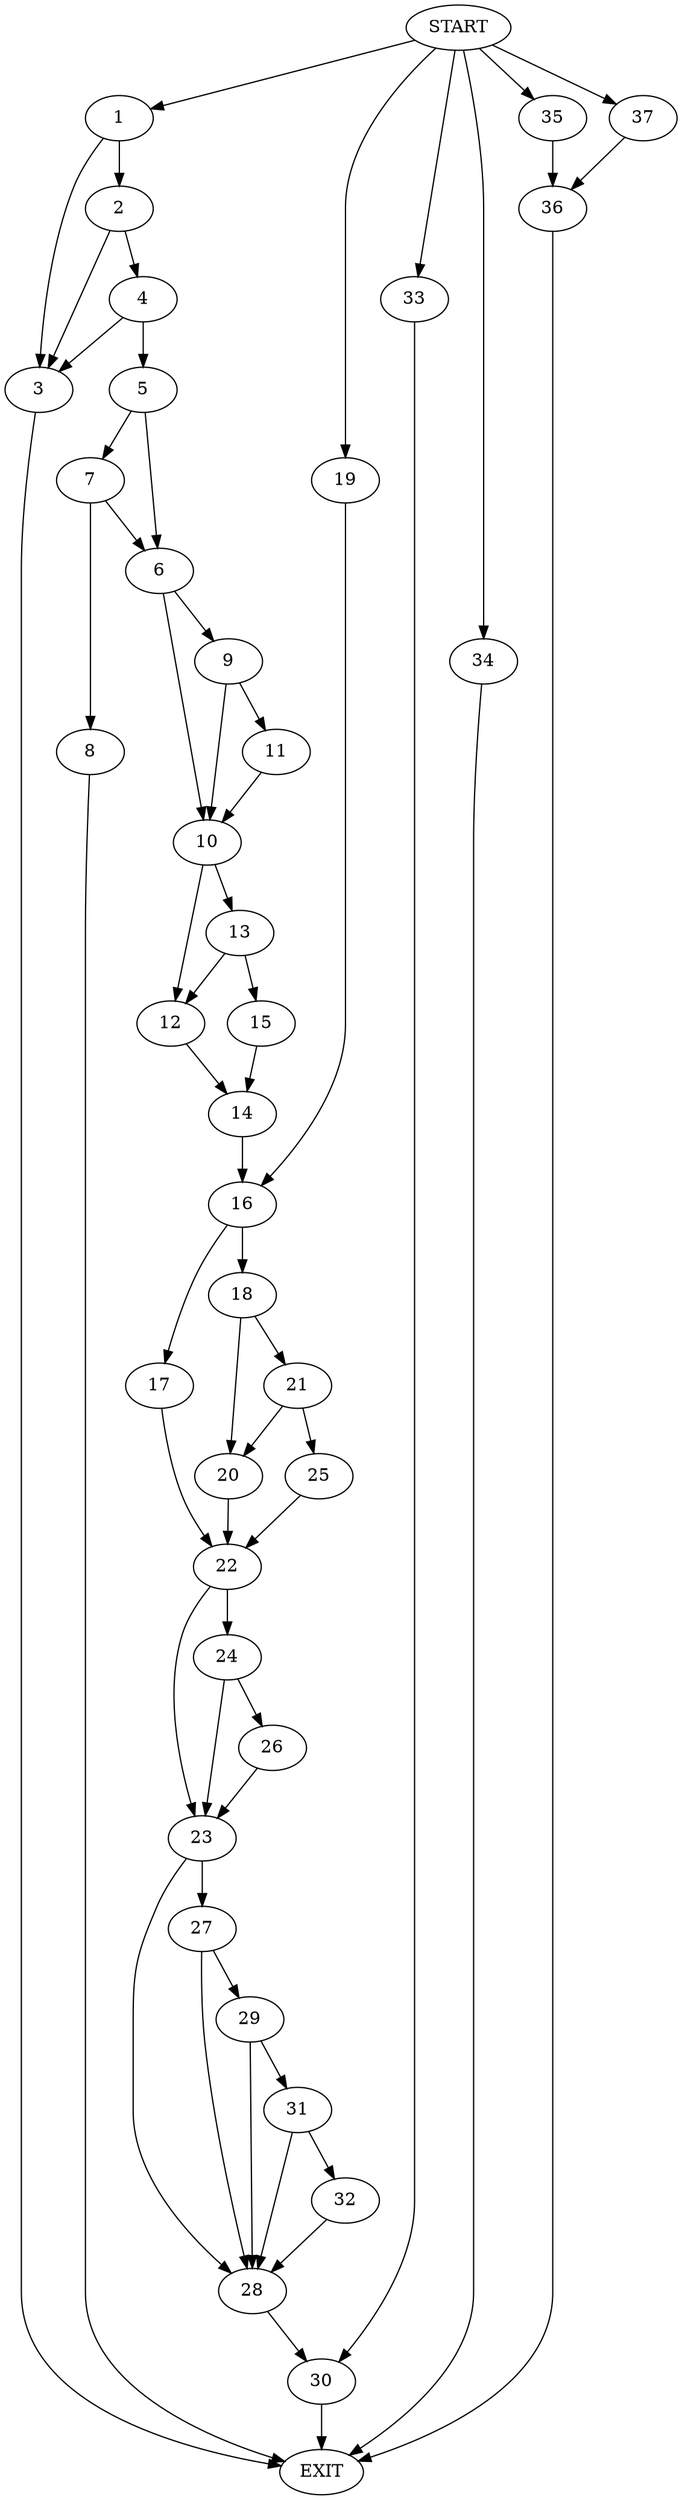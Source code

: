 digraph {
0 [label="START"]
38 [label="EXIT"]
0 -> 1
1 -> 2
1 -> 3
3 -> 38
2 -> 4
2 -> 3
4 -> 3
4 -> 5
5 -> 6
5 -> 7
7 -> 8
7 -> 6
6 -> 9
6 -> 10
8 -> 38
9 -> 11
9 -> 10
10 -> 12
10 -> 13
11 -> 10
12 -> 14
13 -> 12
13 -> 15
15 -> 14
14 -> 16
16 -> 17
16 -> 18
0 -> 19
19 -> 16
18 -> 20
18 -> 21
17 -> 22
22 -> 23
22 -> 24
20 -> 22
21 -> 25
21 -> 20
25 -> 22
24 -> 23
24 -> 26
23 -> 27
23 -> 28
26 -> 23
27 -> 28
27 -> 29
28 -> 30
29 -> 28
29 -> 31
31 -> 28
31 -> 32
32 -> 28
30 -> 38
0 -> 33
33 -> 30
0 -> 34
34 -> 38
0 -> 35
35 -> 36
36 -> 38
0 -> 37
37 -> 36
}
